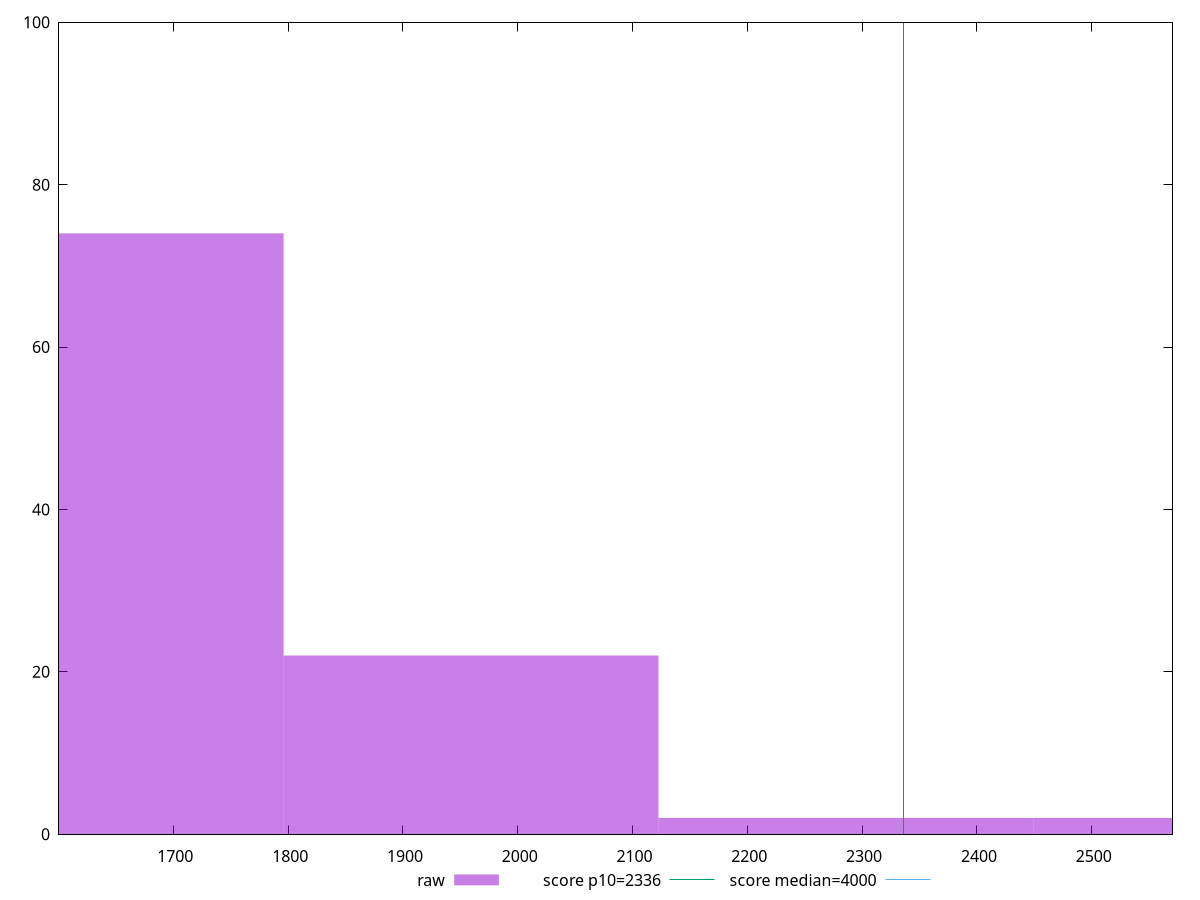 reset

$raw <<EOF
2612.457511000984 2
1632.7859443756151 74
1959.343133250738 22
2285.9003221258613 2
EOF

set key outside below
set boxwidth 326.557188875123
set xrange [1600.4009999999998:2570.3999999999996]
set yrange [0:100]
set trange [0:100]
set style fill transparent solid 0.5 noborder

set parametric
set terminal svg size 640, 490 enhanced background rgb 'white'
set output "report_00015_2021-02-09T16-11-33.973Z/first-meaningful-paint/samples/pages+cached+noadtech+nomedia+nocss/raw/histogram.svg"

plot $raw title "raw" with boxes, \
     2336,t title "score p10=2336", \
     4000,t title "score median=4000"

reset
